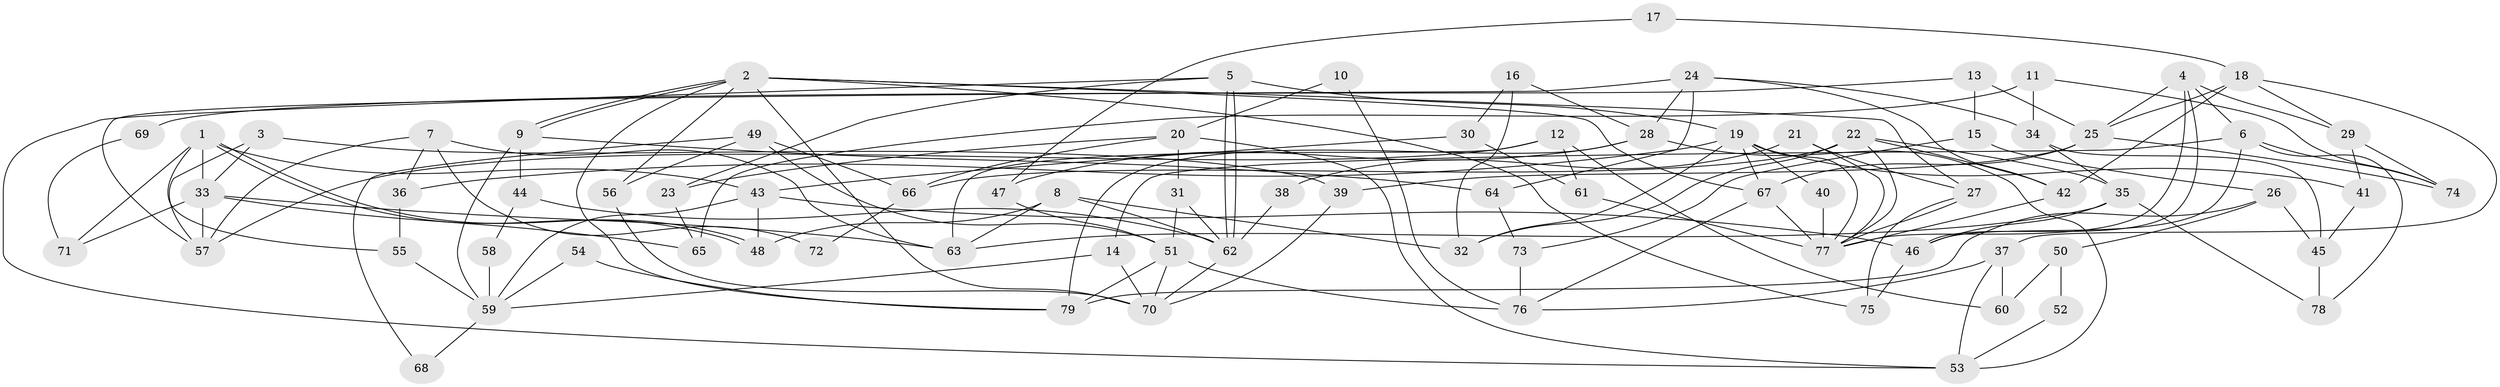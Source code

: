 // coarse degree distribution, {9: 0.05357142857142857, 15: 0.017857142857142856, 8: 0.017857142857142856, 6: 0.03571428571428571, 4: 0.17857142857142858, 3: 0.35714285714285715, 5: 0.16071428571428573, 2: 0.16071428571428573, 7: 0.017857142857142856}
// Generated by graph-tools (version 1.1) at 2025/50/03/04/25 22:50:47]
// undirected, 79 vertices, 158 edges
graph export_dot {
  node [color=gray90,style=filled];
  1;
  2;
  3;
  4;
  5;
  6;
  7;
  8;
  9;
  10;
  11;
  12;
  13;
  14;
  15;
  16;
  17;
  18;
  19;
  20;
  21;
  22;
  23;
  24;
  25;
  26;
  27;
  28;
  29;
  30;
  31;
  32;
  33;
  34;
  35;
  36;
  37;
  38;
  39;
  40;
  41;
  42;
  43;
  44;
  45;
  46;
  47;
  48;
  49;
  50;
  51;
  52;
  53;
  54;
  55;
  56;
  57;
  58;
  59;
  60;
  61;
  62;
  63;
  64;
  65;
  66;
  67;
  68;
  69;
  70;
  71;
  72;
  73;
  74;
  75;
  76;
  77;
  78;
  79;
  1 -- 48;
  1 -- 48;
  1 -- 43;
  1 -- 33;
  1 -- 55;
  1 -- 71;
  2 -- 75;
  2 -- 9;
  2 -- 9;
  2 -- 27;
  2 -- 56;
  2 -- 67;
  2 -- 70;
  2 -- 79;
  3 -- 33;
  3 -- 57;
  3 -- 39;
  4 -- 6;
  4 -- 77;
  4 -- 25;
  4 -- 29;
  4 -- 46;
  5 -- 62;
  5 -- 62;
  5 -- 53;
  5 -- 19;
  5 -- 23;
  6 -- 78;
  6 -- 74;
  6 -- 14;
  6 -- 46;
  7 -- 57;
  7 -- 63;
  7 -- 36;
  7 -- 72;
  8 -- 32;
  8 -- 62;
  8 -- 48;
  8 -- 63;
  9 -- 59;
  9 -- 44;
  9 -- 64;
  10 -- 76;
  10 -- 20;
  11 -- 65;
  11 -- 74;
  11 -- 34;
  12 -- 57;
  12 -- 61;
  12 -- 60;
  12 -- 63;
  13 -- 15;
  13 -- 25;
  13 -- 69;
  14 -- 59;
  14 -- 70;
  15 -- 26;
  15 -- 73;
  16 -- 32;
  16 -- 28;
  16 -- 30;
  17 -- 47;
  17 -- 18;
  18 -- 42;
  18 -- 25;
  18 -- 29;
  18 -- 37;
  19 -- 67;
  19 -- 32;
  19 -- 36;
  19 -- 40;
  19 -- 41;
  19 -- 77;
  20 -- 66;
  20 -- 31;
  20 -- 23;
  20 -- 53;
  21 -- 27;
  21 -- 77;
  21 -- 38;
  22 -- 77;
  22 -- 35;
  22 -- 32;
  22 -- 42;
  22 -- 66;
  23 -- 65;
  24 -- 42;
  24 -- 34;
  24 -- 28;
  24 -- 57;
  24 -- 64;
  25 -- 39;
  25 -- 67;
  25 -- 74;
  26 -- 45;
  26 -- 79;
  26 -- 50;
  27 -- 77;
  27 -- 75;
  28 -- 79;
  28 -- 47;
  28 -- 53;
  29 -- 41;
  29 -- 74;
  30 -- 43;
  30 -- 61;
  31 -- 62;
  31 -- 51;
  33 -- 63;
  33 -- 57;
  33 -- 65;
  33 -- 71;
  34 -- 35;
  34 -- 45;
  35 -- 46;
  35 -- 63;
  35 -- 78;
  36 -- 55;
  37 -- 53;
  37 -- 60;
  37 -- 76;
  38 -- 62;
  39 -- 70;
  40 -- 77;
  41 -- 45;
  42 -- 77;
  43 -- 48;
  43 -- 46;
  43 -- 59;
  44 -- 62;
  44 -- 58;
  45 -- 78;
  46 -- 75;
  47 -- 51;
  49 -- 51;
  49 -- 56;
  49 -- 66;
  49 -- 68;
  50 -- 60;
  50 -- 52;
  51 -- 76;
  51 -- 70;
  51 -- 79;
  52 -- 53;
  54 -- 79;
  54 -- 59;
  55 -- 59;
  56 -- 70;
  58 -- 59;
  59 -- 68;
  61 -- 77;
  62 -- 70;
  64 -- 73;
  66 -- 72;
  67 -- 76;
  67 -- 77;
  69 -- 71;
  73 -- 76;
}
